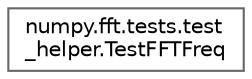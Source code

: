 digraph "Graphical Class Hierarchy"
{
 // LATEX_PDF_SIZE
  bgcolor="transparent";
  edge [fontname=Helvetica,fontsize=10,labelfontname=Helvetica,labelfontsize=10];
  node [fontname=Helvetica,fontsize=10,shape=box,height=0.2,width=0.4];
  rankdir="LR";
  Node0 [id="Node000000",label="numpy.fft.tests.test\l_helper.TestFFTFreq",height=0.2,width=0.4,color="grey40", fillcolor="white", style="filled",URL="$d6/de9/classnumpy_1_1fft_1_1tests_1_1test__helper_1_1TestFFTFreq.html",tooltip=" "];
}
